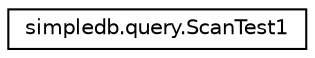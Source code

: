 digraph "Graphical Class Hierarchy"
{
  edge [fontname="Helvetica",fontsize="10",labelfontname="Helvetica",labelfontsize="10"];
  node [fontname="Helvetica",fontsize="10",shape=record];
  rankdir="LR";
  Node0 [label="simpledb.query.ScanTest1",height=0.2,width=0.4,color="black", fillcolor="white", style="filled",URL="$classsimpledb_1_1query_1_1ScanTest1.html"];
}
